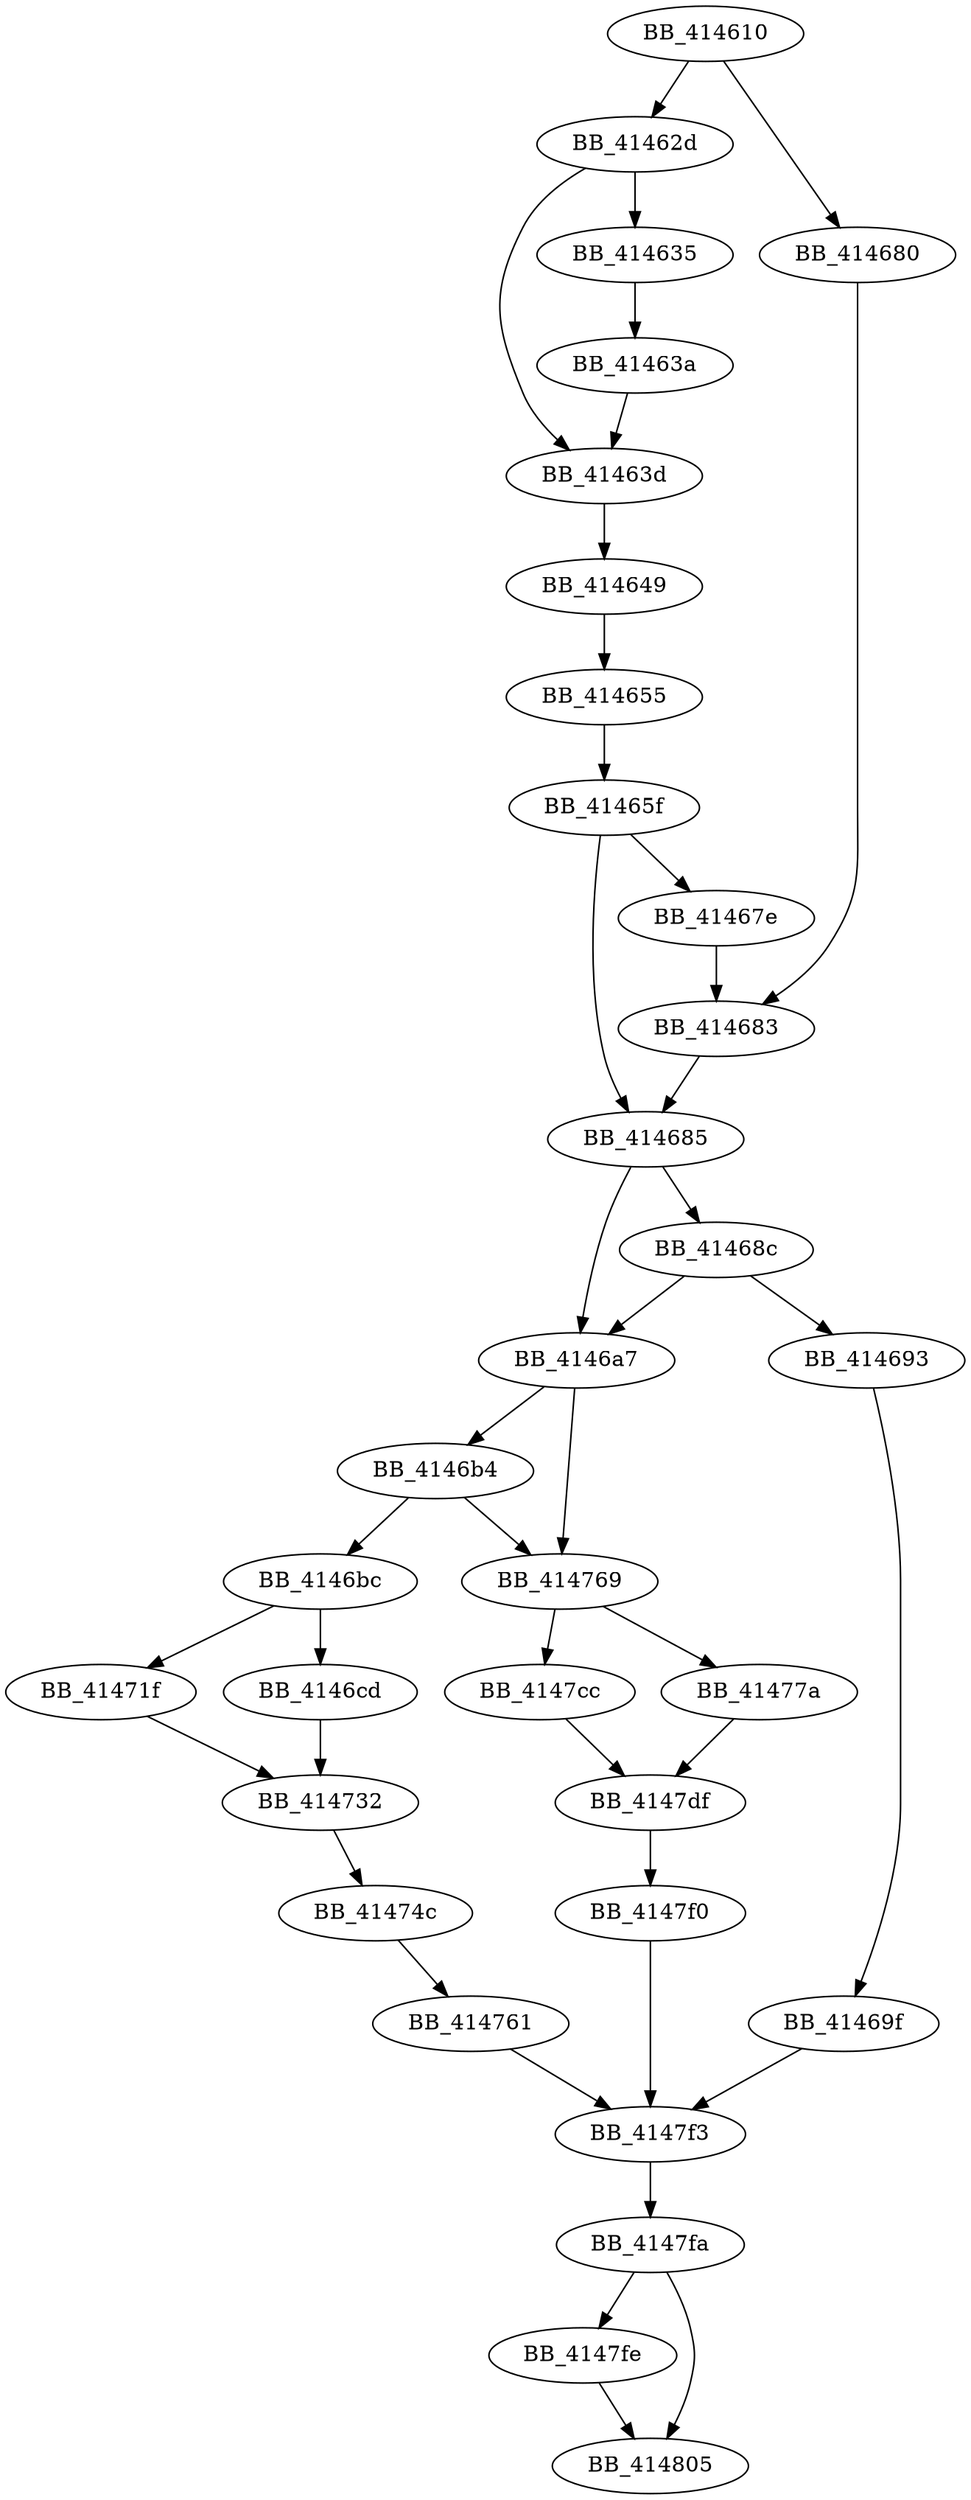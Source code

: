 DiGraph sub_414610{
BB_414610->BB_41462d
BB_414610->BB_414680
BB_41462d->BB_414635
BB_41462d->BB_41463d
BB_414635->BB_41463a
BB_41463a->BB_41463d
BB_41463d->BB_414649
BB_414649->BB_414655
BB_414655->BB_41465f
BB_41465f->BB_41467e
BB_41465f->BB_414685
BB_41467e->BB_414683
BB_414680->BB_414683
BB_414683->BB_414685
BB_414685->BB_41468c
BB_414685->BB_4146a7
BB_41468c->BB_414693
BB_41468c->BB_4146a7
BB_414693->BB_41469f
BB_41469f->BB_4147f3
BB_4146a7->BB_4146b4
BB_4146a7->BB_414769
BB_4146b4->BB_4146bc
BB_4146b4->BB_414769
BB_4146bc->BB_4146cd
BB_4146bc->BB_41471f
BB_4146cd->BB_414732
BB_41471f->BB_414732
BB_414732->BB_41474c
BB_41474c->BB_414761
BB_414761->BB_4147f3
BB_414769->BB_41477a
BB_414769->BB_4147cc
BB_41477a->BB_4147df
BB_4147cc->BB_4147df
BB_4147df->BB_4147f0
BB_4147f0->BB_4147f3
BB_4147f3->BB_4147fa
BB_4147fa->BB_4147fe
BB_4147fa->BB_414805
BB_4147fe->BB_414805
}
